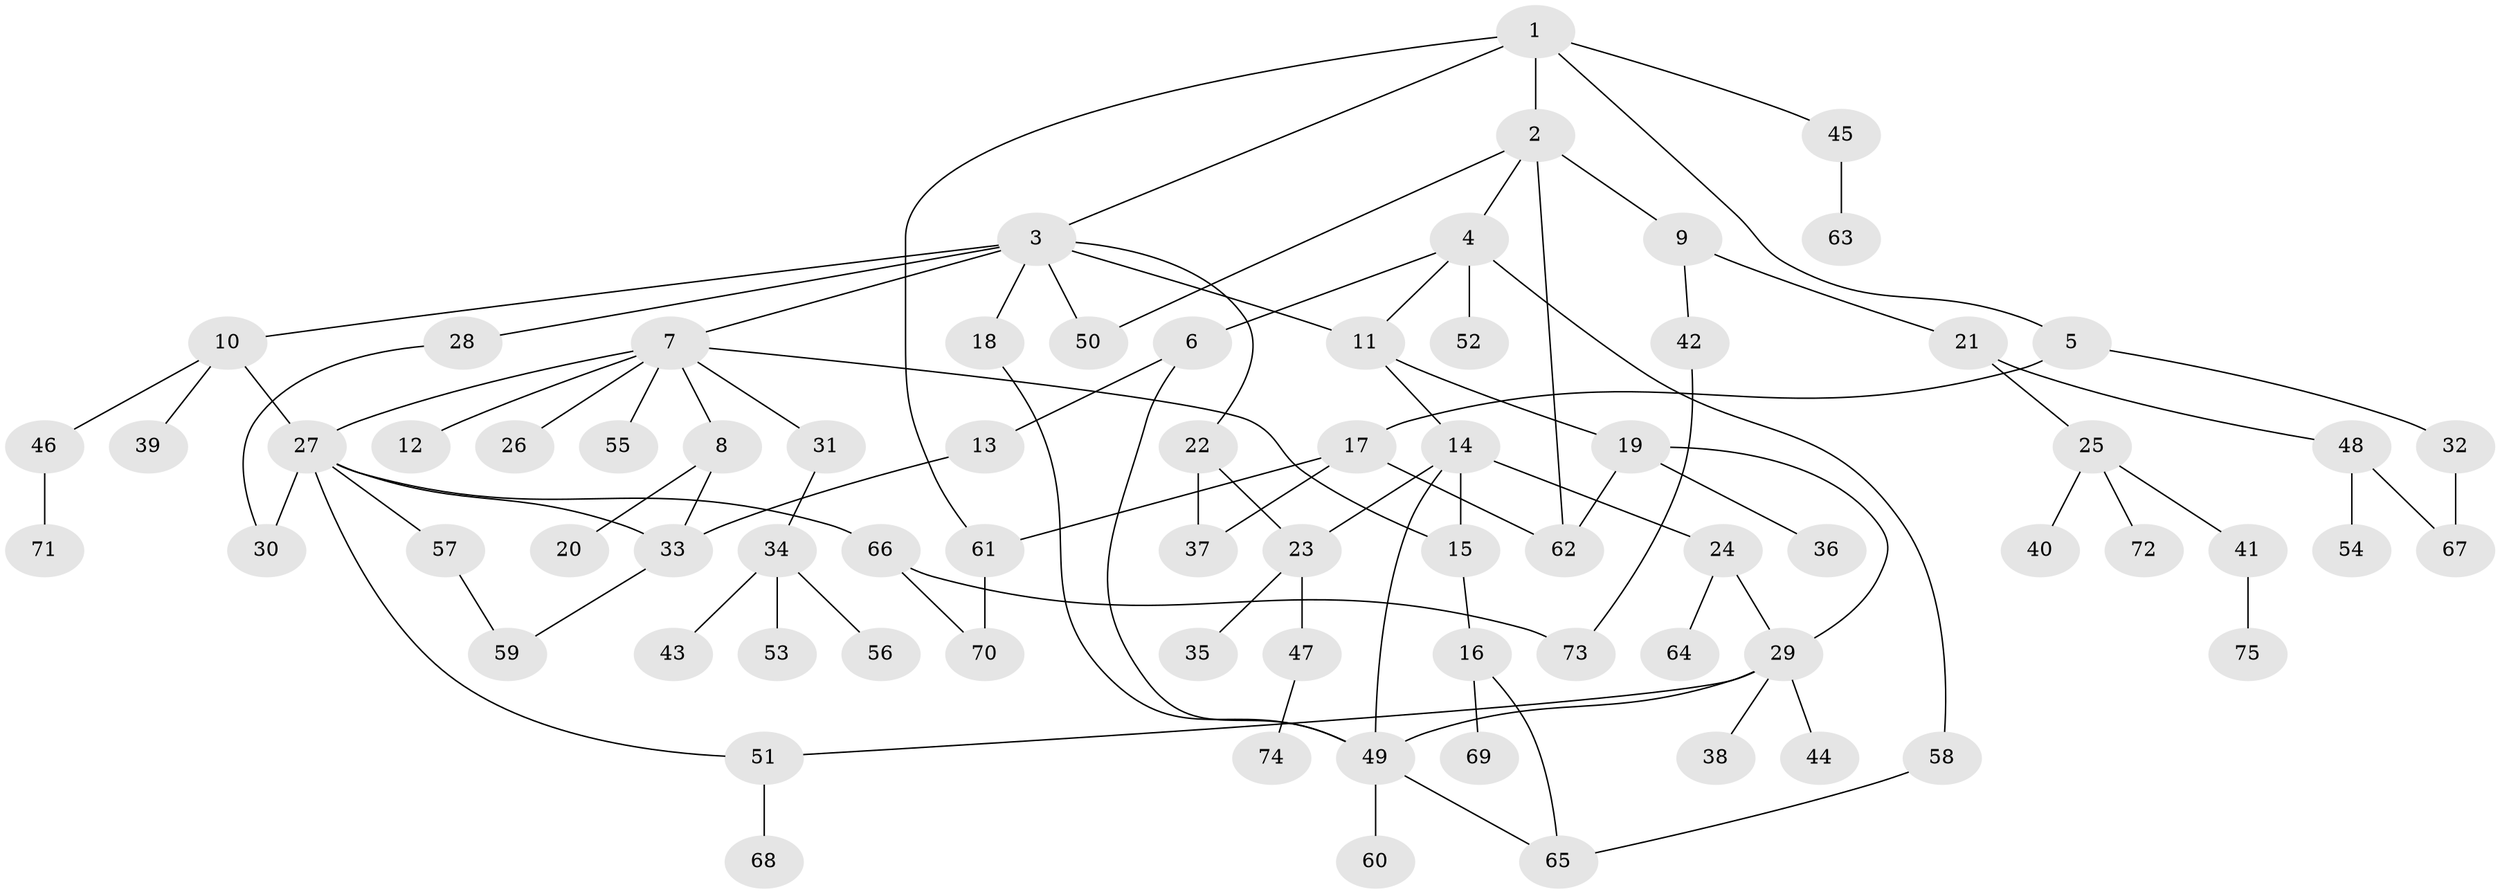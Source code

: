 // Generated by graph-tools (version 1.1) at 2025/42/03/09/25 04:42:50]
// undirected, 75 vertices, 97 edges
graph export_dot {
graph [start="1"]
  node [color=gray90,style=filled];
  1;
  2;
  3;
  4;
  5;
  6;
  7;
  8;
  9;
  10;
  11;
  12;
  13;
  14;
  15;
  16;
  17;
  18;
  19;
  20;
  21;
  22;
  23;
  24;
  25;
  26;
  27;
  28;
  29;
  30;
  31;
  32;
  33;
  34;
  35;
  36;
  37;
  38;
  39;
  40;
  41;
  42;
  43;
  44;
  45;
  46;
  47;
  48;
  49;
  50;
  51;
  52;
  53;
  54;
  55;
  56;
  57;
  58;
  59;
  60;
  61;
  62;
  63;
  64;
  65;
  66;
  67;
  68;
  69;
  70;
  71;
  72;
  73;
  74;
  75;
  1 -- 2;
  1 -- 3;
  1 -- 5;
  1 -- 45;
  1 -- 61;
  2 -- 4;
  2 -- 9;
  2 -- 50;
  2 -- 62;
  3 -- 7;
  3 -- 10;
  3 -- 11;
  3 -- 18;
  3 -- 22;
  3 -- 28;
  3 -- 50;
  4 -- 6;
  4 -- 52;
  4 -- 58;
  4 -- 11;
  5 -- 17;
  5 -- 32;
  6 -- 13;
  6 -- 49;
  7 -- 8;
  7 -- 12;
  7 -- 26;
  7 -- 27;
  7 -- 31;
  7 -- 55;
  7 -- 15;
  8 -- 20;
  8 -- 33;
  9 -- 21;
  9 -- 42;
  10 -- 39;
  10 -- 46;
  10 -- 27;
  11 -- 14;
  11 -- 19;
  13 -- 33;
  14 -- 15;
  14 -- 24;
  14 -- 49;
  14 -- 23;
  15 -- 16;
  16 -- 69;
  16 -- 65;
  17 -- 37;
  17 -- 61;
  17 -- 62;
  18 -- 49;
  19 -- 29;
  19 -- 36;
  19 -- 62;
  21 -- 25;
  21 -- 48;
  22 -- 23;
  22 -- 37;
  23 -- 35;
  23 -- 47;
  24 -- 64;
  24 -- 29;
  25 -- 40;
  25 -- 41;
  25 -- 72;
  27 -- 30;
  27 -- 33;
  27 -- 51;
  27 -- 57;
  27 -- 66;
  28 -- 30;
  29 -- 38;
  29 -- 44;
  29 -- 51;
  29 -- 49;
  31 -- 34;
  32 -- 67;
  33 -- 59;
  34 -- 43;
  34 -- 53;
  34 -- 56;
  41 -- 75;
  42 -- 73;
  45 -- 63;
  46 -- 71;
  47 -- 74;
  48 -- 54;
  48 -- 67;
  49 -- 60;
  49 -- 65;
  51 -- 68;
  57 -- 59;
  58 -- 65;
  61 -- 70;
  66 -- 73;
  66 -- 70;
}
